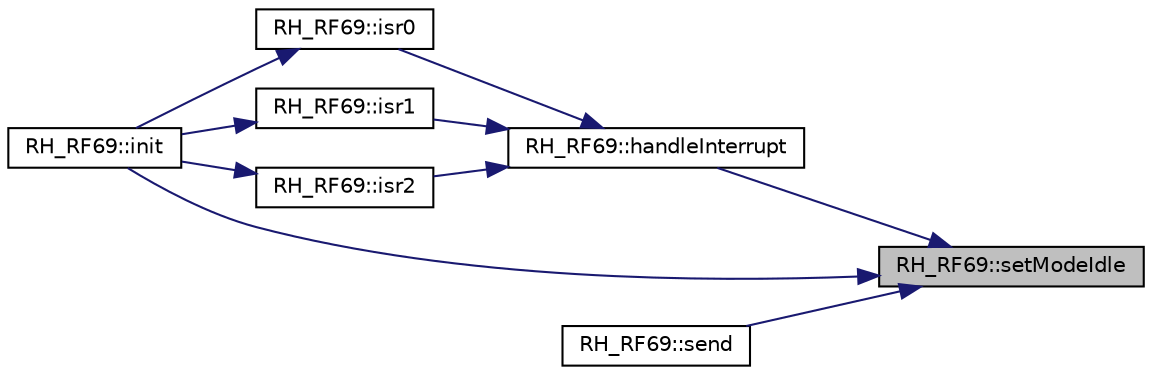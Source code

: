 digraph "RH_RF69::setModeIdle"
{
 // LATEX_PDF_SIZE
  edge [fontname="Helvetica",fontsize="10",labelfontname="Helvetica",labelfontsize="10"];
  node [fontname="Helvetica",fontsize="10",shape=record];
  rankdir="RL";
  Node1 [label="RH_RF69::setModeIdle",height=0.2,width=0.4,color="black", fillcolor="grey75", style="filled", fontcolor="black",tooltip=" "];
  Node1 -> Node2 [dir="back",color="midnightblue",fontsize="10",style="solid",fontname="Helvetica"];
  Node2 [label="RH_RF69::handleInterrupt",height=0.2,width=0.4,color="black", fillcolor="white", style="filled",URL="$class_r_h___r_f69.html#a3a837677e78ea04f8ef28951f4954f17",tooltip=" "];
  Node2 -> Node3 [dir="back",color="midnightblue",fontsize="10",style="solid",fontname="Helvetica"];
  Node3 [label="RH_RF69::isr0",height=0.2,width=0.4,color="black", fillcolor="white", style="filled",URL="$class_r_h___r_f69.html#ab442ccc43196778c23be4710f78661cc",tooltip="Low level interrupt service routine for RF69 connected to interrupt 0."];
  Node3 -> Node4 [dir="back",color="midnightblue",fontsize="10",style="solid",fontname="Helvetica"];
  Node4 [label="RH_RF69::init",height=0.2,width=0.4,color="black", fillcolor="white", style="filled",URL="$class_r_h___r_f69.html#a0d78af6f999adf187861e7e3f1d52e99",tooltip=" "];
  Node2 -> Node5 [dir="back",color="midnightblue",fontsize="10",style="solid",fontname="Helvetica"];
  Node5 [label="RH_RF69::isr1",height=0.2,width=0.4,color="black", fillcolor="white", style="filled",URL="$class_r_h___r_f69.html#ad9a3b433e331c5e601fb84f1680efb52",tooltip="Low level interrupt service routine for RF69 connected to interrupt 1."];
  Node5 -> Node4 [dir="back",color="midnightblue",fontsize="10",style="solid",fontname="Helvetica"];
  Node2 -> Node6 [dir="back",color="midnightblue",fontsize="10",style="solid",fontname="Helvetica"];
  Node6 [label="RH_RF69::isr2",height=0.2,width=0.4,color="black", fillcolor="white", style="filled",URL="$class_r_h___r_f69.html#a21a358695504b16fe0476a4fd45462d4",tooltip="Low level interrupt service routine for RF69 connected to interrupt 1."];
  Node6 -> Node4 [dir="back",color="midnightblue",fontsize="10",style="solid",fontname="Helvetica"];
  Node1 -> Node4 [dir="back",color="midnightblue",fontsize="10",style="solid",fontname="Helvetica"];
  Node1 -> Node7 [dir="back",color="midnightblue",fontsize="10",style="solid",fontname="Helvetica"];
  Node7 [label="RH_RF69::send",height=0.2,width=0.4,color="black", fillcolor="white", style="filled",URL="$class_r_h___r_f69.html#a995470e009100f30b6945747d67e9a4c",tooltip=" "];
}
